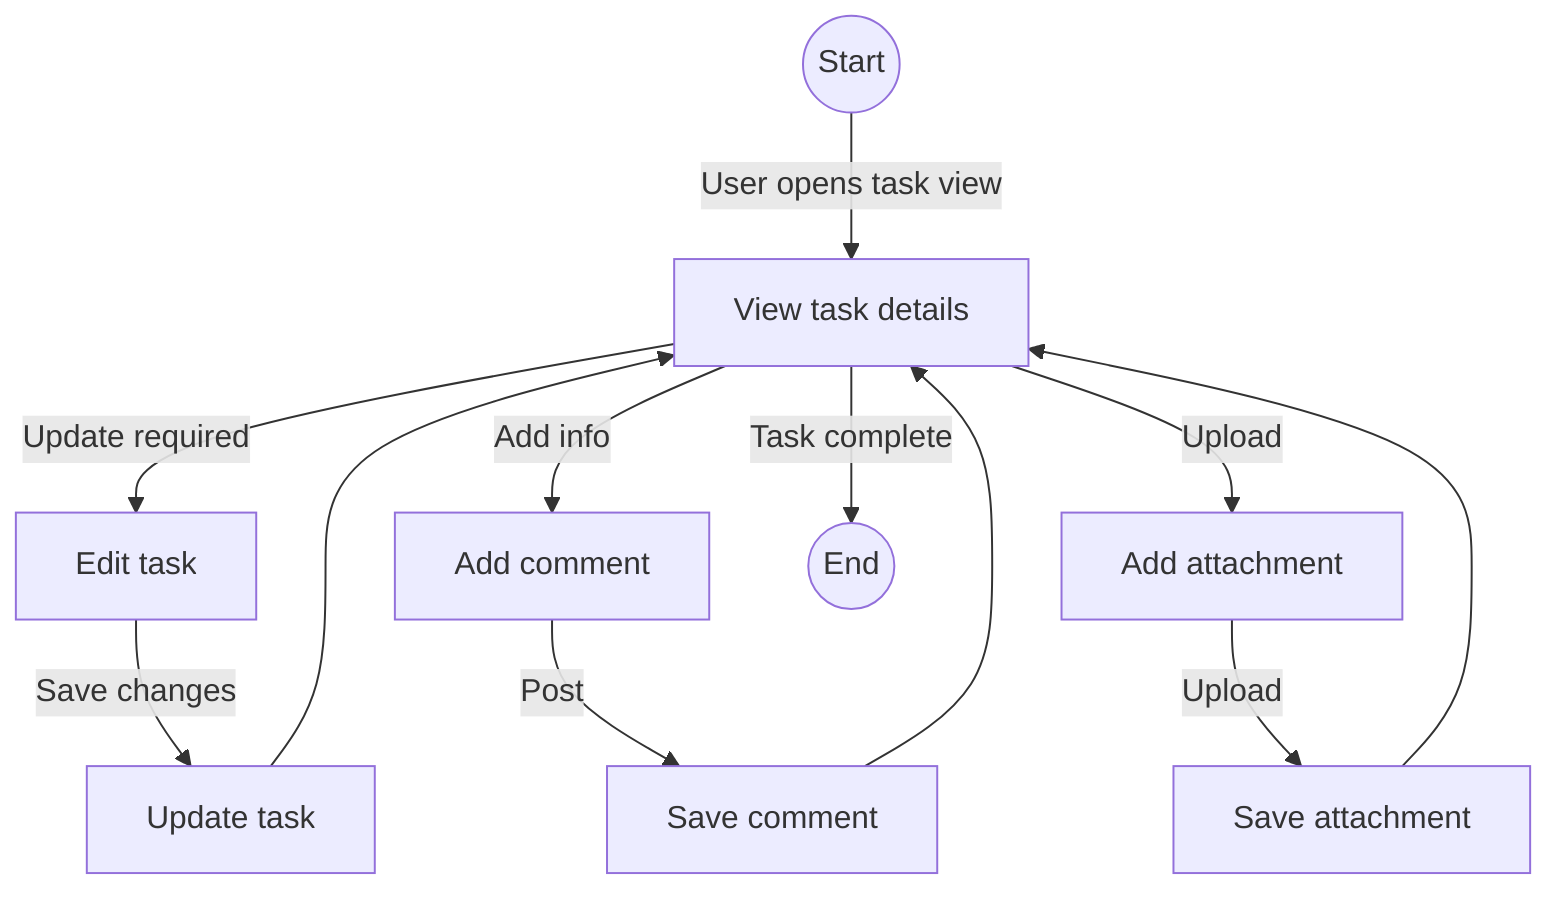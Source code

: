 graph TD
    Start((Start)) -->|User opens task view| TaskView[View task details]
    TaskView -->|Update required| Edit[Edit task]
    TaskView -->|Add info| Comment[Add comment]
    TaskView -->|Upload| Attach[Add attachment]
    Edit -->|Save changes| Update[Update task]
    Comment -->|Post| AddC[Save comment]
    Attach -->|Upload| AddA[Save attachment]
    Update --> TaskView
    AddC --> TaskView
    AddA --> TaskView
    TaskView -->|Task complete| End((End))